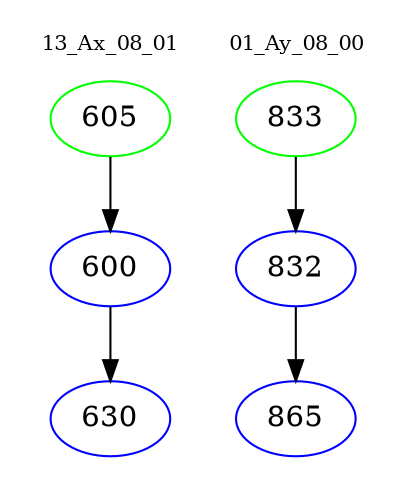 digraph{
subgraph cluster_0 {
color = white
label = "13_Ax_08_01";
fontsize=10;
T0_605 [label="605", color="green"]
T0_605 -> T0_600 [color="black"]
T0_600 [label="600", color="blue"]
T0_600 -> T0_630 [color="black"]
T0_630 [label="630", color="blue"]
}
subgraph cluster_1 {
color = white
label = "01_Ay_08_00";
fontsize=10;
T1_833 [label="833", color="green"]
T1_833 -> T1_832 [color="black"]
T1_832 [label="832", color="blue"]
T1_832 -> T1_865 [color="black"]
T1_865 [label="865", color="blue"]
}
}
